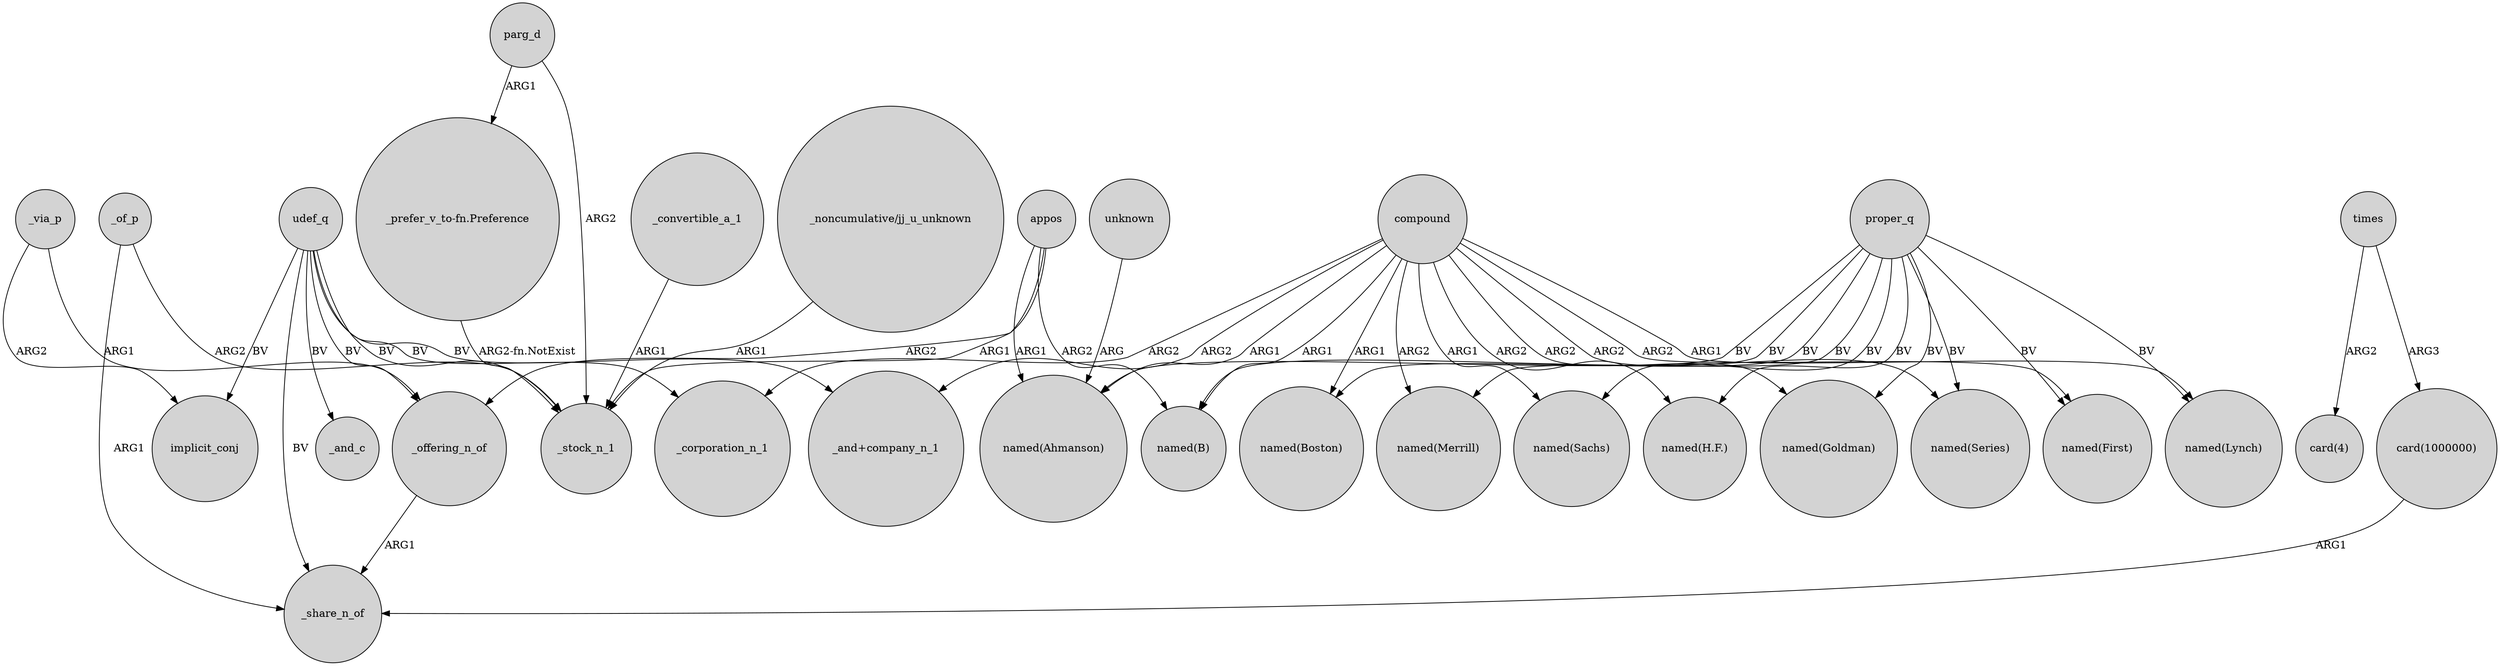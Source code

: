 digraph {
	node [shape=circle style=filled]
	_of_p -> _share_n_of [label=ARG1]
	"_prefer_v_to-fn.Preference" -> _stock_n_1 [label="ARG2-fn.NotExist"]
	compound -> "named(Lynch)" [label=ARG1]
	_convertible_a_1 -> _stock_n_1 [label=ARG1]
	proper_q -> "named(Boston)" [label=BV]
	_via_p -> _offering_n_of [label=ARG1]
	_offering_n_of -> _share_n_of [label=ARG1]
	"_noncumulative/jj_u_unknown" -> _stock_n_1 [label=ARG1]
	compound -> "named(Sachs)" [label=ARG1]
	compound -> _corporation_n_1 [label=ARG2]
	proper_q -> "named(Lynch)" [label=BV]
	proper_q -> "named(First)" [label=BV]
	proper_q -> "named(Series)" [label=BV]
	compound -> "named(First)" [label=ARG2]
	parg_d -> _stock_n_1 [label=ARG2]
	proper_q -> "named(B)" [label=BV]
	compound -> "named(Merrill)" [label=ARG2]
	udef_q -> implicit_conj [label=BV]
	unknown -> "named(Ahmanson)" [label=ARG]
	compound -> "named(Boston)" [label=ARG1]
	compound -> "named(Series)" [label=ARG2]
	proper_q -> "named(Goldman)" [label=BV]
	udef_q -> _corporation_n_1 [label=BV]
	udef_q -> _stock_n_1 [label=BV]
	udef_q -> _offering_n_of [label=BV]
	times -> "card(4)" [label=ARG2]
	compound -> "_and+company_n_1" [label=ARG2]
	times -> "card(1000000)" [label=ARG3]
	compound -> "named(Goldman)" [label=ARG2]
	appos -> "named(B)" [label=ARG2]
	parg_d -> "_prefer_v_to-fn.Preference" [label=ARG1]
	udef_q -> _share_n_of [label=BV]
	"card(1000000)" -> _share_n_of [label=ARG1]
	compound -> "named(Ahmanson)" [label=ARG1]
	appos -> "named(Ahmanson)" [label=ARG1]
	proper_q -> "named(Sachs)" [label=BV]
	compound -> "named(B)" [label=ARG1]
	_of_p -> _stock_n_1 [label=ARG2]
	udef_q -> "_and+company_n_1" [label=BV]
	proper_q -> "named(Merrill)" [label=BV]
	_via_p -> implicit_conj [label=ARG2]
	proper_q -> "named(H.F.)" [label=BV]
	appos -> _offering_n_of [label=ARG2]
	udef_q -> _and_c [label=BV]
	compound -> "named(H.F.)" [label=ARG2]
	proper_q -> "named(Ahmanson)" [label=BV]
	appos -> _stock_n_1 [label=ARG1]
}
